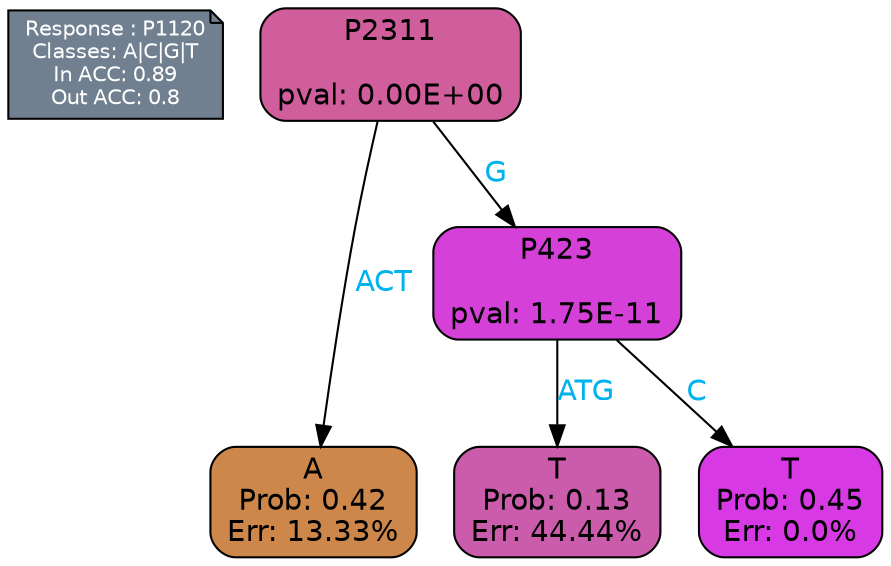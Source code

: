 digraph Tree {
node [shape=box, style="filled, rounded", color="black", fontname=helvetica] ;
graph [ranksep=equally, splines=polylines, bgcolor=transparent, dpi=600] ;
edge [fontname=helvetica] ;
LEGEND [label="Response : P1120
Classes: A|C|G|T
In ACC: 0.89
Out ACC: 0.8
",shape=note,align=left,style=filled,fillcolor="slategray",fontcolor="white",fontsize=10];1 [label="P2311

pval: 0.00E+00", fillcolor="#d15e9c"] ;
2 [label="A
Prob: 0.42
Err: 13.33%", fillcolor="#ce874a"] ;
3 [label="P423

pval: 1.75E-11", fillcolor="#d440d8"] ;
4 [label="T
Prob: 0.13
Err: 44.44%", fillcolor="#ca5cab"] ;
5 [label="T
Prob: 0.45
Err: 0.0%", fillcolor="#d739e5"] ;
1 -> 2 [label="ACT",fontcolor=deepskyblue2] ;
1 -> 3 [label="G",fontcolor=deepskyblue2] ;
3 -> 4 [label="ATG",fontcolor=deepskyblue2] ;
3 -> 5 [label="C",fontcolor=deepskyblue2] ;
{rank = same; 2;4;5;}{rank = same; LEGEND;1;}}